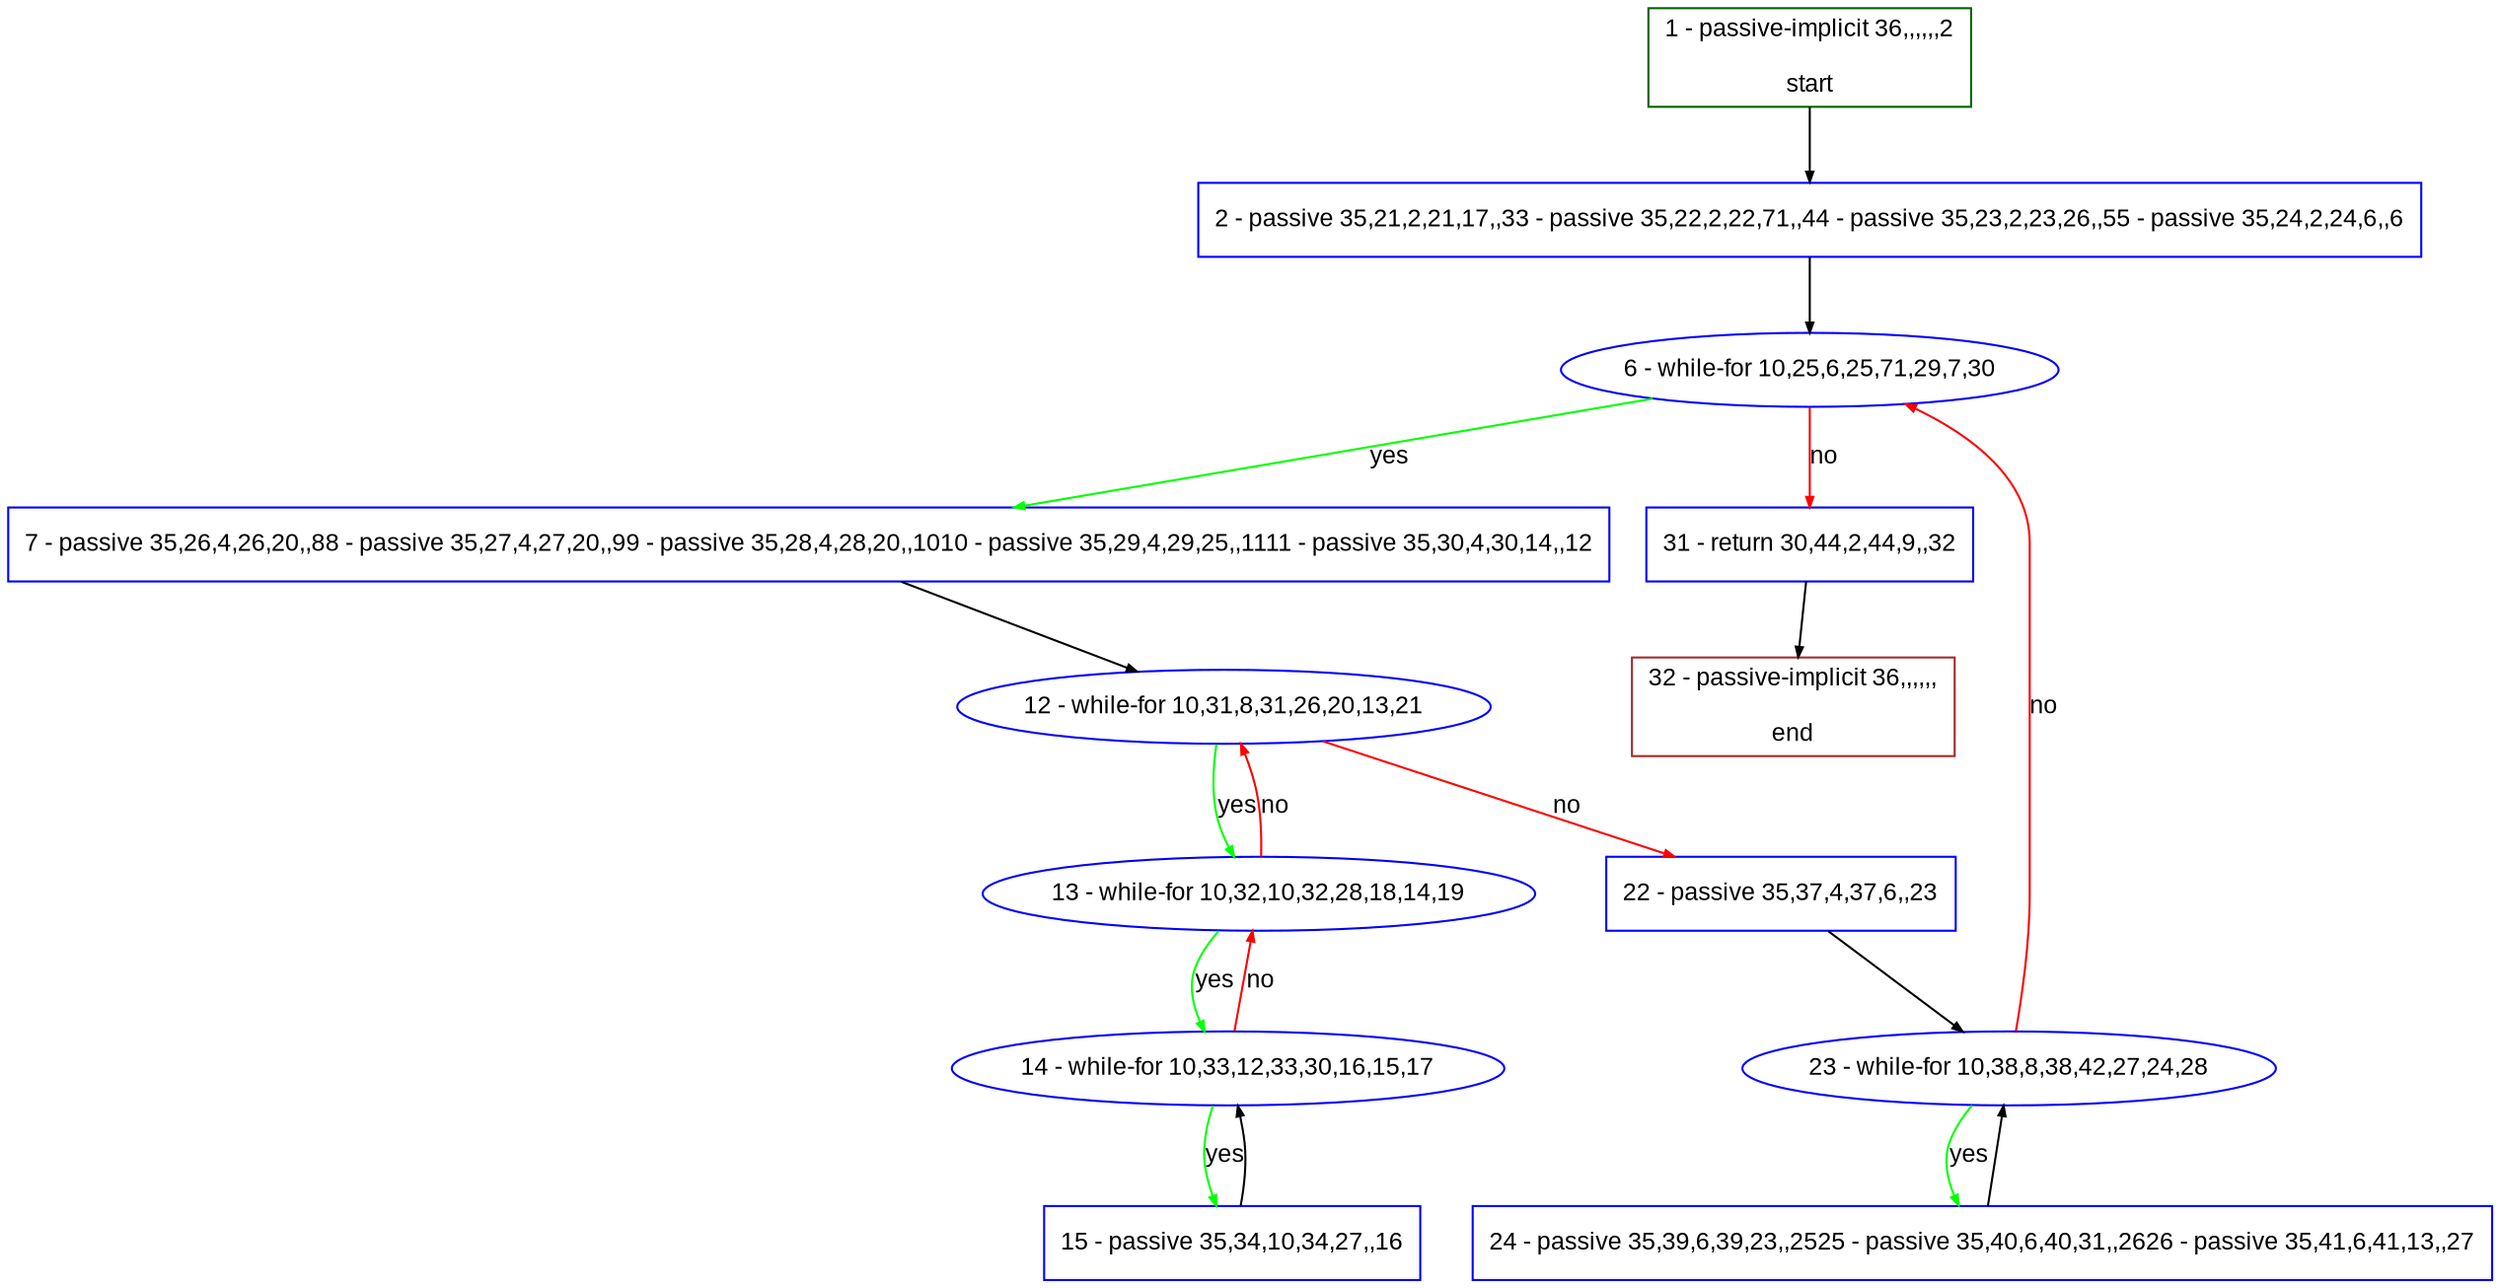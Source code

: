 digraph "" {
  graph [pack="true", label="", fontsize="12", packmode="clust", fontname="Arial", fillcolor="#FFFFCC", bgcolor="white", style="rounded,filled", compound="true"];
  node [node_initialized="no", label="", color="grey", fontsize="12", fillcolor="white", fontname="Arial", style="filled", shape="rectangle", compound="true", fixedsize="false"];
  edge [fontcolor="black", arrowhead="normal", arrowtail="none", arrowsize="0.5", ltail="", label="", color="black", fontsize="12", lhead="", fontname="Arial", dir="forward", compound="true"];
  __N1 [label="2 - passive 35,21,2,21,17,,33 - passive 35,22,2,22,71,,44 - passive 35,23,2,23,26,,55 - passive 35,24,2,24,6,,6", color="#0000ff", fillcolor="#ffffff", style="filled", shape="box"];
  __N2 [label="1 - passive-implicit 36,,,,,,2\n\nstart", color="#006400", fillcolor="#ffffff", style="filled", shape="box"];
  __N3 [label="6 - while-for 10,25,6,25,71,29,7,30", color="#0000ff", fillcolor="#ffffff", style="filled", shape="oval"];
  __N4 [label="7 - passive 35,26,4,26,20,,88 - passive 35,27,4,27,20,,99 - passive 35,28,4,28,20,,1010 - passive 35,29,4,29,25,,1111 - passive 35,30,4,30,14,,12", color="#0000ff", fillcolor="#ffffff", style="filled", shape="box"];
  __N5 [label="31 - return 30,44,2,44,9,,32", color="#0000ff", fillcolor="#ffffff", style="filled", shape="box"];
  __N6 [label="12 - while-for 10,31,8,31,26,20,13,21", color="#0000ff", fillcolor="#ffffff", style="filled", shape="oval"];
  __N7 [label="13 - while-for 10,32,10,32,28,18,14,19", color="#0000ff", fillcolor="#ffffff", style="filled", shape="oval"];
  __N8 [label="22 - passive 35,37,4,37,6,,23", color="#0000ff", fillcolor="#ffffff", style="filled", shape="box"];
  __N9 [label="14 - while-for 10,33,12,33,30,16,15,17", color="#0000ff", fillcolor="#ffffff", style="filled", shape="oval"];
  __N10 [label="15 - passive 35,34,10,34,27,,16", color="#0000ff", fillcolor="#ffffff", style="filled", shape="box"];
  __N11 [label="23 - while-for 10,38,8,38,42,27,24,28", color="#0000ff", fillcolor="#ffffff", style="filled", shape="oval"];
  __N12 [label="24 - passive 35,39,6,39,23,,2525 - passive 35,40,6,40,31,,2626 - passive 35,41,6,41,13,,27", color="#0000ff", fillcolor="#ffffff", style="filled", shape="box"];
  __N13 [label="32 - passive-implicit 36,,,,,,\n\nend", color="#a52a2a", fillcolor="#ffffff", style="filled", shape="box"];
  __N2 -> __N1 [arrowhead="normal", arrowtail="none", color="#000000", label="", dir="forward"];
  __N1 -> __N3 [arrowhead="normal", arrowtail="none", color="#000000", label="", dir="forward"];
  __N3 -> __N4 [arrowhead="normal", arrowtail="none", color="#00ff00", label="yes", dir="forward"];
  __N3 -> __N5 [arrowhead="normal", arrowtail="none", color="#ff0000", label="no", dir="forward"];
  __N4 -> __N6 [arrowhead="normal", arrowtail="none", color="#000000", label="", dir="forward"];
  __N6 -> __N7 [arrowhead="normal", arrowtail="none", color="#00ff00", label="yes", dir="forward"];
  __N7 -> __N6 [arrowhead="normal", arrowtail="none", color="#ff0000", label="no", dir="forward"];
  __N6 -> __N8 [arrowhead="normal", arrowtail="none", color="#ff0000", label="no", dir="forward"];
  __N7 -> __N9 [arrowhead="normal", arrowtail="none", color="#00ff00", label="yes", dir="forward"];
  __N9 -> __N7 [arrowhead="normal", arrowtail="none", color="#ff0000", label="no", dir="forward"];
  __N9 -> __N10 [arrowhead="normal", arrowtail="none", color="#00ff00", label="yes", dir="forward"];
  __N10 -> __N9 [arrowhead="normal", arrowtail="none", color="#000000", label="", dir="forward"];
  __N8 -> __N11 [arrowhead="normal", arrowtail="none", color="#000000", label="", dir="forward"];
  __N11 -> __N3 [arrowhead="normal", arrowtail="none", color="#ff0000", label="no", dir="forward"];
  __N11 -> __N12 [arrowhead="normal", arrowtail="none", color="#00ff00", label="yes", dir="forward"];
  __N12 -> __N11 [arrowhead="normal", arrowtail="none", color="#000000", label="", dir="forward"];
  __N5 -> __N13 [arrowhead="normal", arrowtail="none", color="#000000", label="", dir="forward"];
}
